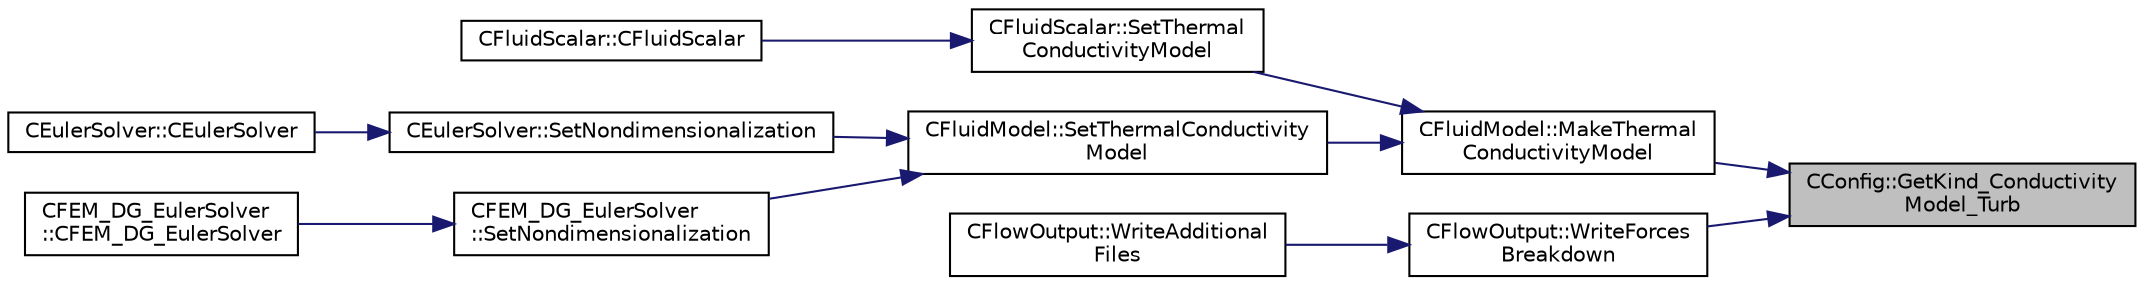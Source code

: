 digraph "CConfig::GetKind_ConductivityModel_Turb"
{
 // LATEX_PDF_SIZE
  edge [fontname="Helvetica",fontsize="10",labelfontname="Helvetica",labelfontsize="10"];
  node [fontname="Helvetica",fontsize="10",shape=record];
  rankdir="RL";
  Node1 [label="CConfig::GetKind_Conductivity\lModel_Turb",height=0.2,width=0.4,color="black", fillcolor="grey75", style="filled", fontcolor="black",tooltip="Get the value of the turbulent thermal conductivity model."];
  Node1 -> Node2 [dir="back",color="midnightblue",fontsize="10",style="solid",fontname="Helvetica"];
  Node2 [label="CFluidModel::MakeThermal\lConductivityModel",height=0.2,width=0.4,color="black", fillcolor="white", style="filled",URL="$classCFluidModel.html#a906430175741549b72c46b5e162149ca",tooltip="Instantiate the right type of conductivity model based on config."];
  Node2 -> Node3 [dir="back",color="midnightblue",fontsize="10",style="solid",fontname="Helvetica"];
  Node3 [label="CFluidScalar::SetThermal\lConductivityModel",height=0.2,width=0.4,color="black", fillcolor="white", style="filled",URL="$classCFluidScalar.html#a4223d15eb4ab0e69626859ade4f10197",tooltip="Set thermal conductivity model."];
  Node3 -> Node4 [dir="back",color="midnightblue",fontsize="10",style="solid",fontname="Helvetica"];
  Node4 [label="CFluidScalar::CFluidScalar",height=0.2,width=0.4,color="black", fillcolor="white", style="filled",URL="$classCFluidScalar.html#a0424cef1839c30dde36bd1d0cab8ffdd",tooltip="Constructor of the class."];
  Node2 -> Node5 [dir="back",color="midnightblue",fontsize="10",style="solid",fontname="Helvetica"];
  Node5 [label="CFluidModel::SetThermalConductivity\lModel",height=0.2,width=0.4,color="black", fillcolor="white", style="filled",URL="$classCFluidModel.html#a6c387c9e21d5da336d61f58214587ac8",tooltip="Set thermal conductivity model."];
  Node5 -> Node6 [dir="back",color="midnightblue",fontsize="10",style="solid",fontname="Helvetica"];
  Node6 [label="CEulerSolver::SetNondimensionalization",height=0.2,width=0.4,color="black", fillcolor="white", style="filled",URL="$classCEulerSolver.html#a1c633d6e77fefb2e76308e2ba0af0c2c",tooltip="Set the solver nondimensionalization."];
  Node6 -> Node7 [dir="back",color="midnightblue",fontsize="10",style="solid",fontname="Helvetica"];
  Node7 [label="CEulerSolver::CEulerSolver",height=0.2,width=0.4,color="black", fillcolor="white", style="filled",URL="$classCEulerSolver.html#acb987947b2e76a9900605cb5fee72460",tooltip="Main constructor of this class."];
  Node5 -> Node8 [dir="back",color="midnightblue",fontsize="10",style="solid",fontname="Helvetica"];
  Node8 [label="CFEM_DG_EulerSolver\l::SetNondimensionalization",height=0.2,width=0.4,color="black", fillcolor="white", style="filled",URL="$classCFEM__DG__EulerSolver.html#a31316dc2fe564329d9bb372961b10a3a",tooltip="Set the fluid solver nondimensionalization."];
  Node8 -> Node9 [dir="back",color="midnightblue",fontsize="10",style="solid",fontname="Helvetica"];
  Node9 [label="CFEM_DG_EulerSolver\l::CFEM_DG_EulerSolver",height=0.2,width=0.4,color="black", fillcolor="white", style="filled",URL="$classCFEM__DG__EulerSolver.html#a70d30ef9e7cd7620d54ec73f4b1ed28c",tooltip=" "];
  Node1 -> Node10 [dir="back",color="midnightblue",fontsize="10",style="solid",fontname="Helvetica"];
  Node10 [label="CFlowOutput::WriteForces\lBreakdown",height=0.2,width=0.4,color="black", fillcolor="white", style="filled",URL="$classCFlowOutput.html#aff6a6f11c9f53f559bab9ca94b21cd2a",tooltip="Write the forces breakdown file."];
  Node10 -> Node11 [dir="back",color="midnightblue",fontsize="10",style="solid",fontname="Helvetica"];
  Node11 [label="CFlowOutput::WriteAdditional\lFiles",height=0.2,width=0.4,color="black", fillcolor="white", style="filled",URL="$classCFlowOutput.html#aaac3fb7b2575967b157c306065ab1ea8",tooltip="Write any additional files defined for the current solver."];
}
